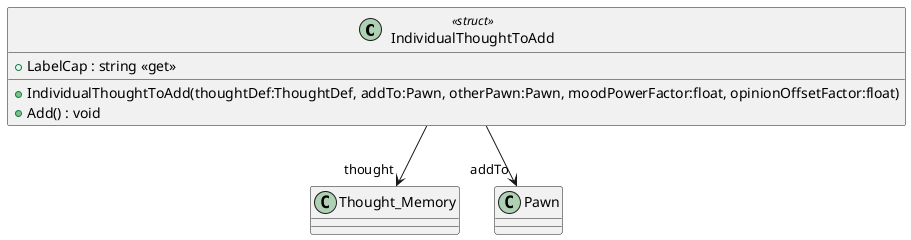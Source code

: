 @startuml
class IndividualThoughtToAdd <<struct>> {
    + LabelCap : string <<get>>
    + IndividualThoughtToAdd(thoughtDef:ThoughtDef, addTo:Pawn, otherPawn:Pawn, moodPowerFactor:float, opinionOffsetFactor:float)
    + Add() : void
}
IndividualThoughtToAdd --> "thought" Thought_Memory
IndividualThoughtToAdd --> "addTo" Pawn
@enduml
